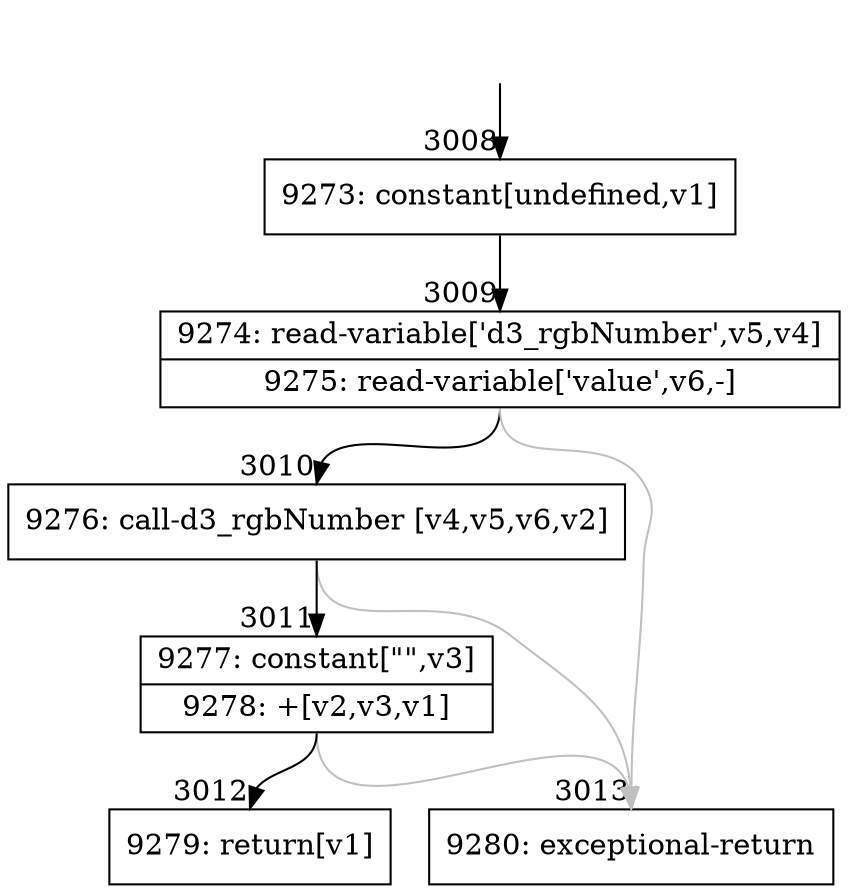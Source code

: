 digraph {
rankdir="TD"
BB_entry284[shape=none,label=""];
BB_entry284 -> BB3008 [tailport=s, headport=n, headlabel="    3008"]
BB3008 [shape=record label="{9273: constant[undefined,v1]}" ] 
BB3008 -> BB3009 [tailport=s, headport=n, headlabel="      3009"]
BB3009 [shape=record label="{9274: read-variable['d3_rgbNumber',v5,v4]|9275: read-variable['value',v6,-]}" ] 
BB3009 -> BB3010 [tailport=s, headport=n, headlabel="      3010"]
BB3009 -> BB3013 [tailport=s, headport=n, color=gray, headlabel="      3013"]
BB3010 [shape=record label="{9276: call-d3_rgbNumber [v4,v5,v6,v2]}" ] 
BB3010 -> BB3011 [tailport=s, headport=n, headlabel="      3011"]
BB3010 -> BB3013 [tailport=s, headport=n, color=gray]
BB3011 [shape=record label="{9277: constant[\"\",v3]|9278: +[v2,v3,v1]}" ] 
BB3011 -> BB3012 [tailport=s, headport=n, headlabel="      3012"]
BB3011 -> BB3013 [tailport=s, headport=n, color=gray]
BB3012 [shape=record label="{9279: return[v1]}" ] 
BB3013 [shape=record label="{9280: exceptional-return}" ] 
//#$~ 1676
}

